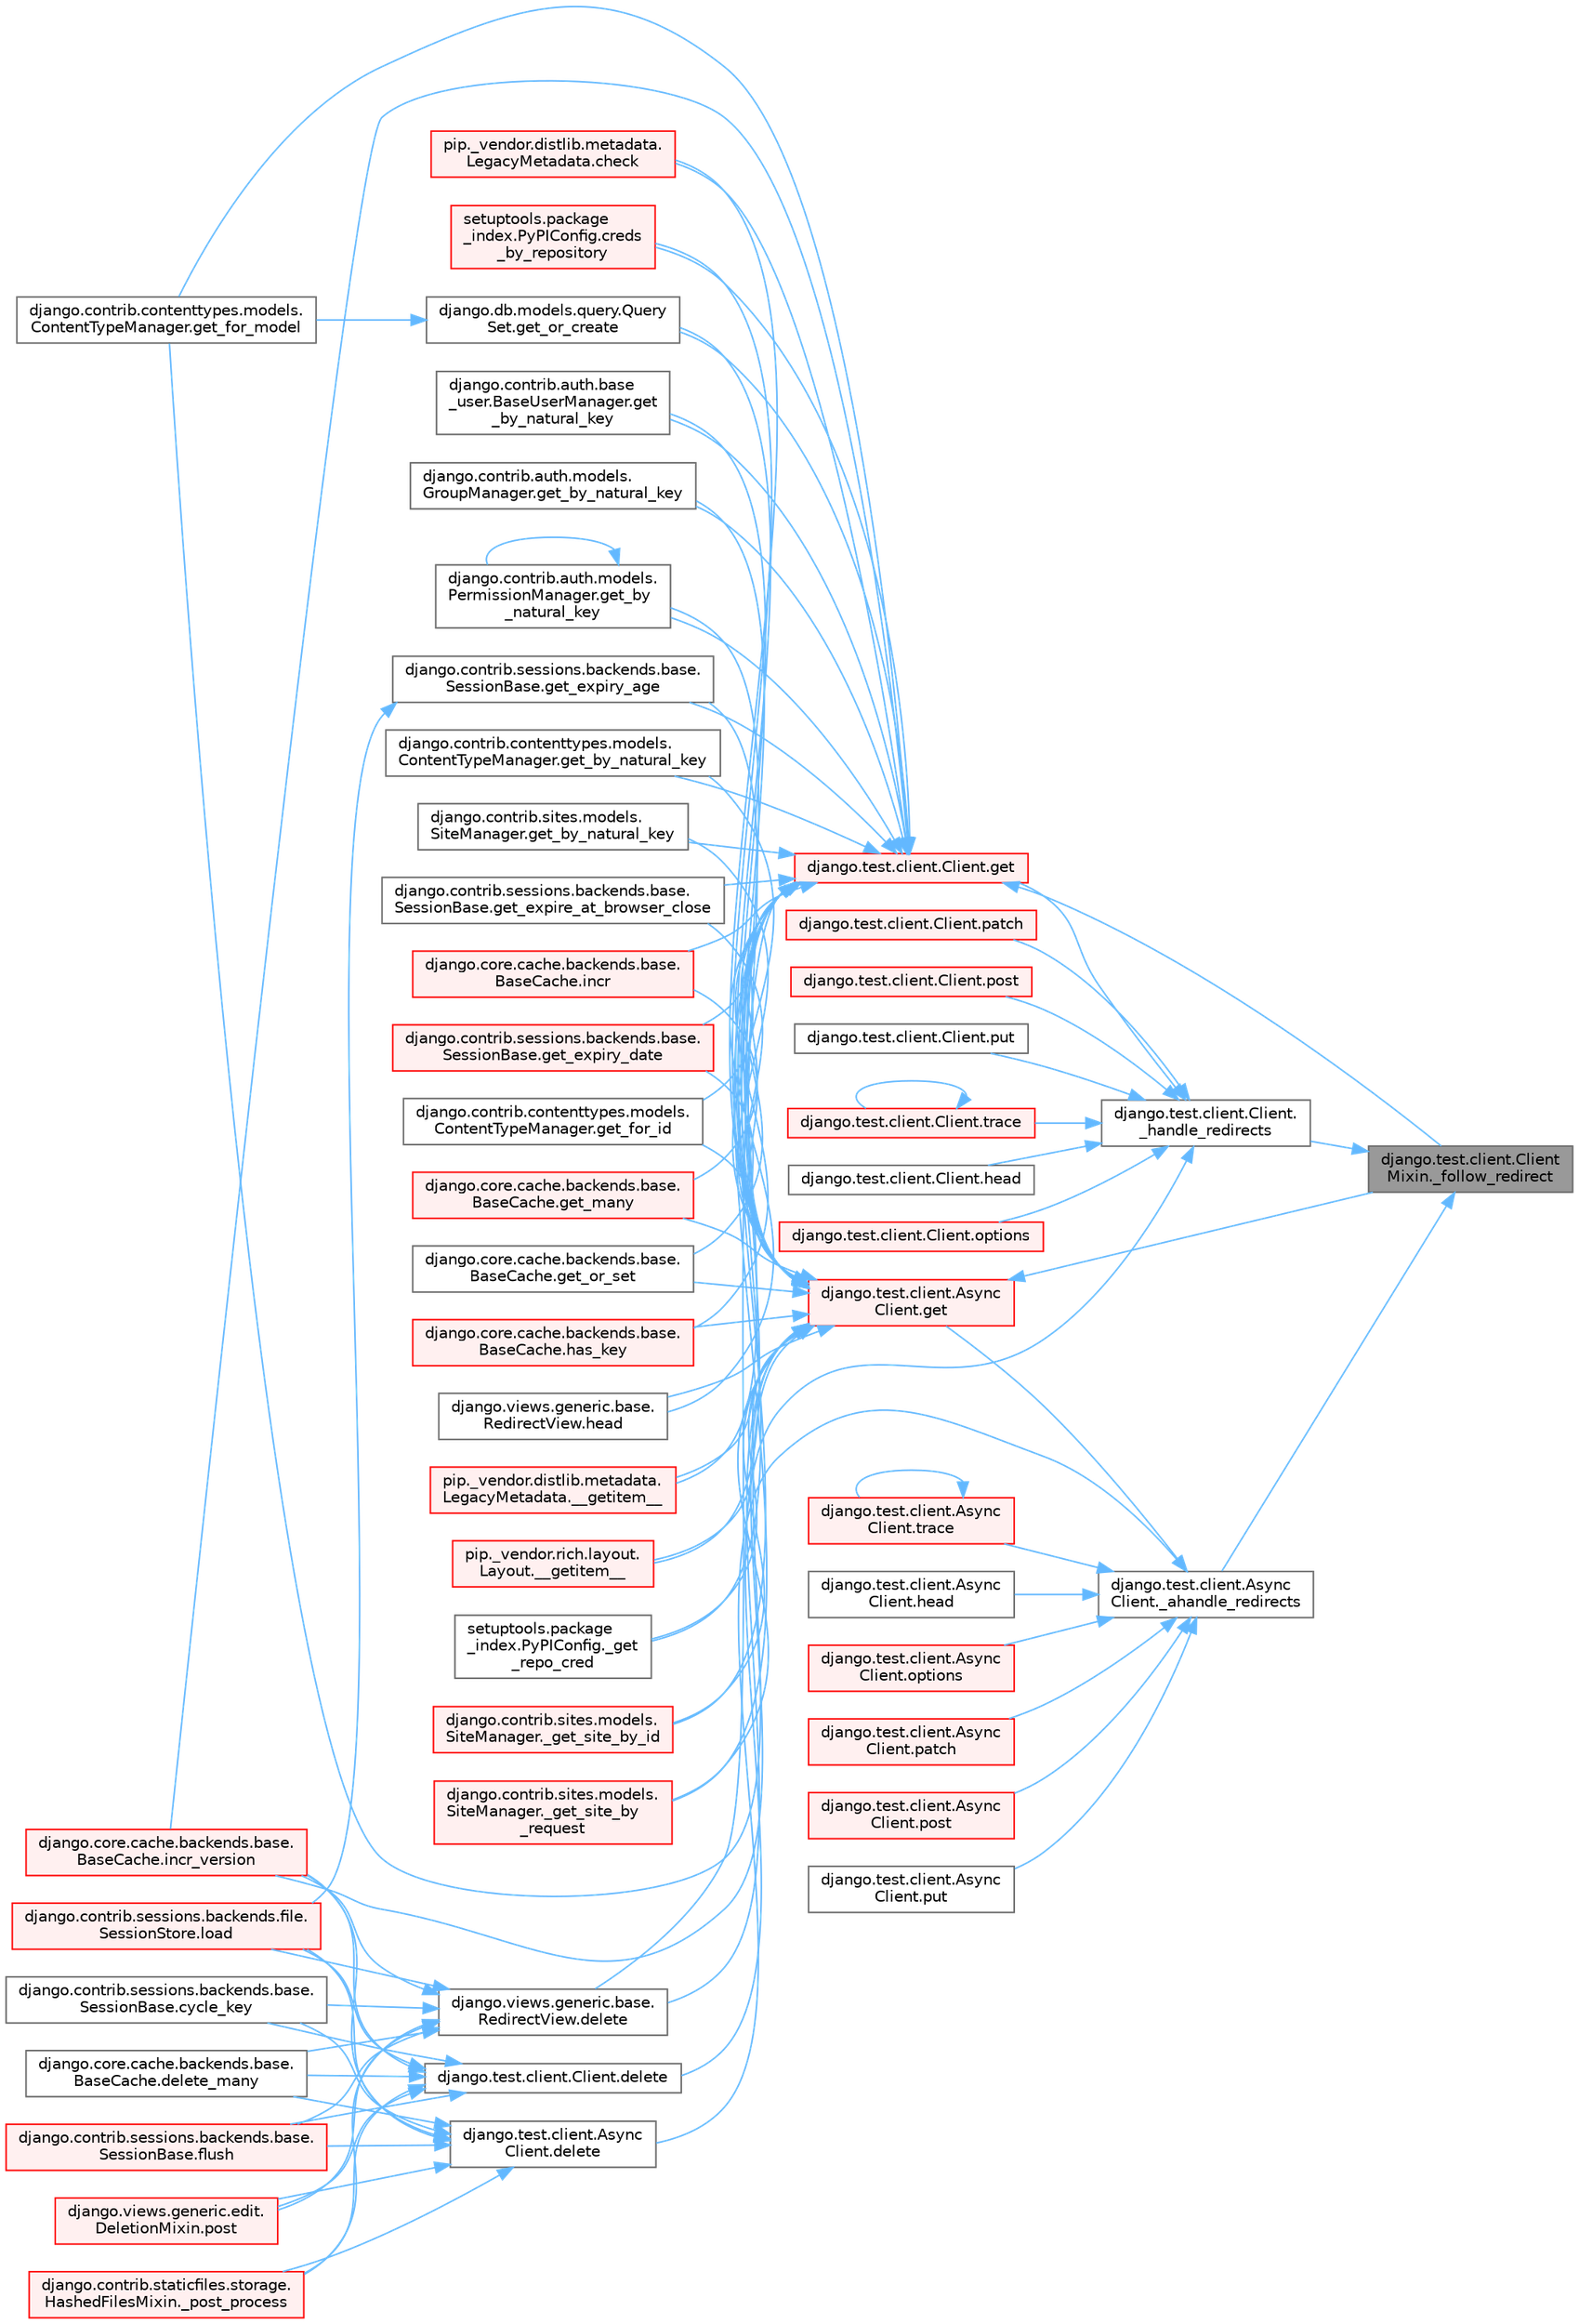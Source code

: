 digraph "django.test.client.ClientMixin._follow_redirect"
{
 // LATEX_PDF_SIZE
  bgcolor="transparent";
  edge [fontname=Helvetica,fontsize=10,labelfontname=Helvetica,labelfontsize=10];
  node [fontname=Helvetica,fontsize=10,shape=box,height=0.2,width=0.4];
  rankdir="RL";
  Node1 [id="Node000001",label="django.test.client.Client\lMixin._follow_redirect",height=0.2,width=0.4,color="gray40", fillcolor="grey60", style="filled", fontcolor="black",tooltip=" "];
  Node1 -> Node2 [id="edge1_Node000001_Node000002",dir="back",color="steelblue1",style="solid",tooltip=" "];
  Node2 [id="Node000002",label="django.test.client.Async\lClient._ahandle_redirects",height=0.2,width=0.4,color="grey40", fillcolor="white", style="filled",URL="$classdjango_1_1test_1_1client_1_1_async_client.html#a8740fe0dc39e7fe74e515be78449ee76",tooltip=" "];
  Node2 -> Node3 [id="edge2_Node000002_Node000003",dir="back",color="steelblue1",style="solid",tooltip=" "];
  Node3 [id="Node000003",label="django.test.client.Async\lClient.delete",height=0.2,width=0.4,color="grey40", fillcolor="white", style="filled",URL="$classdjango_1_1test_1_1client_1_1_async_client.html#a3af2a8d2c94969e97e847b1fce32ed29",tooltip=" "];
  Node3 -> Node4 [id="edge3_Node000003_Node000004",dir="back",color="steelblue1",style="solid",tooltip=" "];
  Node4 [id="Node000004",label="django.contrib.staticfiles.storage.\lHashedFilesMixin._post_process",height=0.2,width=0.4,color="red", fillcolor="#FFF0F0", style="filled",URL="$classdjango_1_1contrib_1_1staticfiles_1_1storage_1_1_hashed_files_mixin.html#aa0c820223a4e686edd5d2c333d5a9336",tooltip=" "];
  Node3 -> Node6 [id="edge4_Node000003_Node000006",dir="back",color="steelblue1",style="solid",tooltip=" "];
  Node6 [id="Node000006",label="django.contrib.sessions.backends.base.\lSessionBase.cycle_key",height=0.2,width=0.4,color="grey40", fillcolor="white", style="filled",URL="$classdjango_1_1contrib_1_1sessions_1_1backends_1_1base_1_1_session_base.html#a6955e9bebe4e5b7d463bccfcf9181016",tooltip=" "];
  Node3 -> Node7 [id="edge5_Node000003_Node000007",dir="back",color="steelblue1",style="solid",tooltip=" "];
  Node7 [id="Node000007",label="django.core.cache.backends.base.\lBaseCache.delete_many",height=0.2,width=0.4,color="grey40", fillcolor="white", style="filled",URL="$classdjango_1_1core_1_1cache_1_1backends_1_1base_1_1_base_cache.html#a560226c6c5f05daec8c96ade18aa752b",tooltip=" "];
  Node3 -> Node8 [id="edge6_Node000003_Node000008",dir="back",color="steelblue1",style="solid",tooltip=" "];
  Node8 [id="Node000008",label="django.contrib.sessions.backends.base.\lSessionBase.flush",height=0.2,width=0.4,color="red", fillcolor="#FFF0F0", style="filled",URL="$classdjango_1_1contrib_1_1sessions_1_1backends_1_1base_1_1_session_base.html#a915ab38003d5f0be1ce9f849583910bb",tooltip=" "];
  Node3 -> Node483 [id="edge7_Node000003_Node000483",dir="back",color="steelblue1",style="solid",tooltip=" "];
  Node483 [id="Node000483",label="django.core.cache.backends.base.\lBaseCache.incr_version",height=0.2,width=0.4,color="red", fillcolor="#FFF0F0", style="filled",URL="$classdjango_1_1core_1_1cache_1_1backends_1_1base_1_1_base_cache.html#a3ac7d74ffcfca67e2afee86ecf858b34",tooltip=" "];
  Node3 -> Node479 [id="edge8_Node000003_Node000479",dir="back",color="steelblue1",style="solid",tooltip=" "];
  Node479 [id="Node000479",label="django.contrib.sessions.backends.file.\lSessionStore.load",height=0.2,width=0.4,color="red", fillcolor="#FFF0F0", style="filled",URL="$classdjango_1_1contrib_1_1sessions_1_1backends_1_1file_1_1_session_store.html#a408fa63512306fbaa7bbb62742f0295f",tooltip=" "];
  Node3 -> Node485 [id="edge9_Node000003_Node000485",dir="back",color="steelblue1",style="solid",tooltip=" "];
  Node485 [id="Node000485",label="django.views.generic.edit.\lDeletionMixin.post",height=0.2,width=0.4,color="red", fillcolor="#FFF0F0", style="filled",URL="$classdjango_1_1views_1_1generic_1_1edit_1_1_deletion_mixin.html#a93358facc5cc6e84423e8471745b2a68",tooltip=" "];
  Node2 -> Node3162 [id="edge10_Node000002_Node003162",dir="back",color="steelblue1",style="solid",tooltip=" "];
  Node3162 [id="Node003162",label="django.test.client.Async\lClient.get",height=0.2,width=0.4,color="red", fillcolor="#FFF0F0", style="filled",URL="$classdjango_1_1test_1_1client_1_1_async_client.html#ac0d5bba8e7175389ee57c8dfe5d79413",tooltip=" "];
  Node3162 -> Node94 [id="edge11_Node003162_Node000094",dir="back",color="steelblue1",style="solid",tooltip=" "];
  Node94 [id="Node000094",label="pip._vendor.distlib.metadata.\lLegacyMetadata.__getitem__",height=0.2,width=0.4,color="red", fillcolor="#FFF0F0", style="filled",URL="$classpip_1_1__vendor_1_1distlib_1_1metadata_1_1_legacy_metadata.html#a4bbfa90e12a85ff919edb328c979731c",tooltip=" "];
  Node3162 -> Node95 [id="edge12_Node003162_Node000095",dir="back",color="steelblue1",style="solid",tooltip=" "];
  Node95 [id="Node000095",label="pip._vendor.rich.layout.\lLayout.__getitem__",height=0.2,width=0.4,color="red", fillcolor="#FFF0F0", style="filled",URL="$classpip_1_1__vendor_1_1rich_1_1layout_1_1_layout.html#add0ab2d771b738c1d8f491d5fc922238",tooltip=" "];
  Node3162 -> Node1 [id="edge13_Node003162_Node000001",dir="back",color="steelblue1",style="solid",tooltip=" "];
  Node3162 -> Node96 [id="edge14_Node003162_Node000096",dir="back",color="steelblue1",style="solid",tooltip=" "];
  Node96 [id="Node000096",label="setuptools.package\l_index.PyPIConfig._get\l_repo_cred",height=0.2,width=0.4,color="grey40", fillcolor="white", style="filled",URL="$classsetuptools_1_1package__index_1_1_py_p_i_config.html#ae131b3373b6208486cc5f156eaa7265a",tooltip=" "];
  Node3162 -> Node97 [id="edge15_Node003162_Node000097",dir="back",color="steelblue1",style="solid",tooltip=" "];
  Node97 [id="Node000097",label="django.contrib.sites.models.\lSiteManager._get_site_by_id",height=0.2,width=0.4,color="red", fillcolor="#FFF0F0", style="filled",URL="$classdjango_1_1contrib_1_1sites_1_1models_1_1_site_manager.html#aa2caa86610079c1d43d51ecd4eeffdfd",tooltip=" "];
  Node3162 -> Node99 [id="edge16_Node003162_Node000099",dir="back",color="steelblue1",style="solid",tooltip=" "];
  Node99 [id="Node000099",label="django.contrib.sites.models.\lSiteManager._get_site_by\l_request",height=0.2,width=0.4,color="red", fillcolor="#FFF0F0", style="filled",URL="$classdjango_1_1contrib_1_1sites_1_1models_1_1_site_manager.html#afe4ac1f1603e7bc2e95bd348c30e9d81",tooltip=" "];
  Node3162 -> Node100 [id="edge17_Node003162_Node000100",dir="back",color="steelblue1",style="solid",tooltip=" "];
  Node100 [id="Node000100",label="pip._vendor.distlib.metadata.\lLegacyMetadata.check",height=0.2,width=0.4,color="red", fillcolor="#FFF0F0", style="filled",URL="$classpip_1_1__vendor_1_1distlib_1_1metadata_1_1_legacy_metadata.html#a9f3d75961911af2473c8092d354b3d85",tooltip=" "];
  Node3162 -> Node1654 [id="edge18_Node003162_Node001654",dir="back",color="steelblue1",style="solid",tooltip=" "];
  Node1654 [id="Node001654",label="setuptools.package\l_index.PyPIConfig.creds\l_by_repository",height=0.2,width=0.4,color="red", fillcolor="#FFF0F0", style="filled",URL="$classsetuptools_1_1package__index_1_1_py_p_i_config.html#a277b3e89479d171582044b5f9eb920a0",tooltip=" "];
  Node3162 -> Node1656 [id="edge19_Node003162_Node001656",dir="back",color="steelblue1",style="solid",tooltip=" "];
  Node1656 [id="Node001656",label="django.views.generic.base.\lRedirectView.delete",height=0.2,width=0.4,color="grey40", fillcolor="white", style="filled",URL="$classdjango_1_1views_1_1generic_1_1base_1_1_redirect_view.html#a7060a2e85ff141d1950dd42e436fb9f1",tooltip=" "];
  Node1656 -> Node4 [id="edge20_Node001656_Node000004",dir="back",color="steelblue1",style="solid",tooltip=" "];
  Node1656 -> Node6 [id="edge21_Node001656_Node000006",dir="back",color="steelblue1",style="solid",tooltip=" "];
  Node1656 -> Node7 [id="edge22_Node001656_Node000007",dir="back",color="steelblue1",style="solid",tooltip=" "];
  Node1656 -> Node8 [id="edge23_Node001656_Node000008",dir="back",color="steelblue1",style="solid",tooltip=" "];
  Node1656 -> Node483 [id="edge24_Node001656_Node000483",dir="back",color="steelblue1",style="solid",tooltip=" "];
  Node1656 -> Node479 [id="edge25_Node001656_Node000479",dir="back",color="steelblue1",style="solid",tooltip=" "];
  Node1656 -> Node485 [id="edge26_Node001656_Node000485",dir="back",color="steelblue1",style="solid",tooltip=" "];
  Node3162 -> Node1657 [id="edge27_Node003162_Node001657",dir="back",color="steelblue1",style="solid",tooltip=" "];
  Node1657 [id="Node001657",label="django.contrib.auth.base\l_user.BaseUserManager.get\l_by_natural_key",height=0.2,width=0.4,color="grey40", fillcolor="white", style="filled",URL="$classdjango_1_1contrib_1_1auth_1_1base__user_1_1_base_user_manager.html#a9e0cf0e3651ecbe163d9f87b076b0bf9",tooltip=" "];
  Node3162 -> Node1658 [id="edge28_Node003162_Node001658",dir="back",color="steelblue1",style="solid",tooltip=" "];
  Node1658 [id="Node001658",label="django.contrib.auth.models.\lGroupManager.get_by_natural_key",height=0.2,width=0.4,color="grey40", fillcolor="white", style="filled",URL="$classdjango_1_1contrib_1_1auth_1_1models_1_1_group_manager.html#af57a9a2ac1ef277ef6f1956f9d25293e",tooltip=" "];
  Node3162 -> Node1659 [id="edge29_Node003162_Node001659",dir="back",color="steelblue1",style="solid",tooltip=" "];
  Node1659 [id="Node001659",label="django.contrib.auth.models.\lPermissionManager.get_by\l_natural_key",height=0.2,width=0.4,color="grey40", fillcolor="white", style="filled",URL="$classdjango_1_1contrib_1_1auth_1_1models_1_1_permission_manager.html#a27621698d1bd2b3a2d73dbcd84db0cc3",tooltip=" "];
  Node1659 -> Node1659 [id="edge30_Node001659_Node001659",dir="back",color="steelblue1",style="solid",tooltip=" "];
  Node3162 -> Node1660 [id="edge31_Node003162_Node001660",dir="back",color="steelblue1",style="solid",tooltip=" "];
  Node1660 [id="Node001660",label="django.contrib.contenttypes.models.\lContentTypeManager.get_by_natural_key",height=0.2,width=0.4,color="grey40", fillcolor="white", style="filled",URL="$classdjango_1_1contrib_1_1contenttypes_1_1models_1_1_content_type_manager.html#aa19a7b03514cc1871e322fd5aeb2ecbe",tooltip=" "];
  Node3162 -> Node1661 [id="edge32_Node003162_Node001661",dir="back",color="steelblue1",style="solid",tooltip=" "];
  Node1661 [id="Node001661",label="django.contrib.sites.models.\lSiteManager.get_by_natural_key",height=0.2,width=0.4,color="grey40", fillcolor="white", style="filled",URL="$classdjango_1_1contrib_1_1sites_1_1models_1_1_site_manager.html#aeb05076243fd13bbdb7e1fe18794269c",tooltip=" "];
  Node3162 -> Node1662 [id="edge33_Node003162_Node001662",dir="back",color="steelblue1",style="solid",tooltip=" "];
  Node1662 [id="Node001662",label="django.contrib.sessions.backends.base.\lSessionBase.get_expire_at_browser_close",height=0.2,width=0.4,color="grey40", fillcolor="white", style="filled",URL="$classdjango_1_1contrib_1_1sessions_1_1backends_1_1base_1_1_session_base.html#a84c6c4afda960d505a1b2a7d3f97d75f",tooltip=" "];
  Node3162 -> Node1663 [id="edge34_Node003162_Node001663",dir="back",color="steelblue1",style="solid",tooltip=" "];
  Node1663 [id="Node001663",label="django.contrib.sessions.backends.base.\lSessionBase.get_expiry_age",height=0.2,width=0.4,color="grey40", fillcolor="white", style="filled",URL="$classdjango_1_1contrib_1_1sessions_1_1backends_1_1base_1_1_session_base.html#af853871a0f2af33b0fd38d04e9296e01",tooltip=" "];
  Node1663 -> Node479 [id="edge35_Node001663_Node000479",dir="back",color="steelblue1",style="solid",tooltip=" "];
  Node3162 -> Node1664 [id="edge36_Node003162_Node001664",dir="back",color="steelblue1",style="solid",tooltip=" "];
  Node1664 [id="Node001664",label="django.contrib.sessions.backends.base.\lSessionBase.get_expiry_date",height=0.2,width=0.4,color="red", fillcolor="#FFF0F0", style="filled",URL="$classdjango_1_1contrib_1_1sessions_1_1backends_1_1base_1_1_session_base.html#af87a5a48ca86a64f795e97f3529df849",tooltip=" "];
  Node3162 -> Node1666 [id="edge37_Node003162_Node001666",dir="back",color="steelblue1",style="solid",tooltip=" "];
  Node1666 [id="Node001666",label="django.contrib.contenttypes.models.\lContentTypeManager.get_for_id",height=0.2,width=0.4,color="grey40", fillcolor="white", style="filled",URL="$classdjango_1_1contrib_1_1contenttypes_1_1models_1_1_content_type_manager.html#a4f41aa06163cf8140d954a9d9ac0e99f",tooltip=" "];
  Node3162 -> Node685 [id="edge38_Node003162_Node000685",dir="back",color="steelblue1",style="solid",tooltip=" "];
  Node685 [id="Node000685",label="django.contrib.contenttypes.models.\lContentTypeManager.get_for_model",height=0.2,width=0.4,color="grey40", fillcolor="white", style="filled",URL="$classdjango_1_1contrib_1_1contenttypes_1_1models_1_1_content_type_manager.html#a1b89bc07df6111e44f749d556f96a414",tooltip=" "];
  Node3162 -> Node1667 [id="edge39_Node003162_Node001667",dir="back",color="steelblue1",style="solid",tooltip=" "];
  Node1667 [id="Node001667",label="django.core.cache.backends.base.\lBaseCache.get_many",height=0.2,width=0.4,color="red", fillcolor="#FFF0F0", style="filled",URL="$classdjango_1_1core_1_1cache_1_1backends_1_1base_1_1_base_cache.html#a1d156ab9ced75cecfa673cbee3ac9053",tooltip=" "];
  Node3162 -> Node684 [id="edge40_Node003162_Node000684",dir="back",color="steelblue1",style="solid",tooltip=" "];
  Node684 [id="Node000684",label="django.db.models.query.Query\lSet.get_or_create",height=0.2,width=0.4,color="grey40", fillcolor="white", style="filled",URL="$classdjango_1_1db_1_1models_1_1query_1_1_query_set.html#a0f727927ec4d1b9f3087b831cc911c59",tooltip=" "];
  Node684 -> Node685 [id="edge41_Node000684_Node000685",dir="back",color="steelblue1",style="solid",tooltip=" "];
  Node3162 -> Node747 [id="edge42_Node003162_Node000747",dir="back",color="steelblue1",style="solid",tooltip=" "];
  Node747 [id="Node000747",label="django.core.cache.backends.base.\lBaseCache.get_or_set",height=0.2,width=0.4,color="grey40", fillcolor="white", style="filled",URL="$classdjango_1_1core_1_1cache_1_1backends_1_1base_1_1_base_cache.html#ac478d532b4c2b74987f49ff8291e5343",tooltip=" "];
  Node3162 -> Node1669 [id="edge43_Node003162_Node001669",dir="back",color="steelblue1",style="solid",tooltip=" "];
  Node1669 [id="Node001669",label="django.core.cache.backends.base.\lBaseCache.has_key",height=0.2,width=0.4,color="red", fillcolor="#FFF0F0", style="filled",URL="$classdjango_1_1core_1_1cache_1_1backends_1_1base_1_1_base_cache.html#a2d06a56d17661d63648e1ec13ae93d3b",tooltip=" "];
  Node3162 -> Node1671 [id="edge44_Node003162_Node001671",dir="back",color="steelblue1",style="solid",tooltip=" "];
  Node1671 [id="Node001671",label="django.views.generic.base.\lRedirectView.head",height=0.2,width=0.4,color="grey40", fillcolor="white", style="filled",URL="$classdjango_1_1views_1_1generic_1_1base_1_1_redirect_view.html#a34f0a0a5fb94f117f4752789a8db216a",tooltip=" "];
  Node3162 -> Node784 [id="edge45_Node003162_Node000784",dir="back",color="steelblue1",style="solid",tooltip=" "];
  Node784 [id="Node000784",label="django.core.cache.backends.base.\lBaseCache.incr",height=0.2,width=0.4,color="red", fillcolor="#FFF0F0", style="filled",URL="$classdjango_1_1core_1_1cache_1_1backends_1_1base_1_1_base_cache.html#ab502f06a18e16d3d1495fdf1dca28831",tooltip=" "];
  Node3162 -> Node483 [id="edge46_Node003162_Node000483",dir="back",color="steelblue1",style="solid",tooltip=" "];
  Node2 -> Node3163 [id="edge47_Node000002_Node003163",dir="back",color="steelblue1",style="solid",tooltip=" "];
  Node3163 [id="Node003163",label="django.test.client.Async\lClient.head",height=0.2,width=0.4,color="grey40", fillcolor="white", style="filled",URL="$classdjango_1_1test_1_1client_1_1_async_client.html#a02e8d94e10c819669189dafcc147e51b",tooltip=" "];
  Node2 -> Node3164 [id="edge48_Node000002_Node003164",dir="back",color="steelblue1",style="solid",tooltip=" "];
  Node3164 [id="Node003164",label="django.test.client.Async\lClient.options",height=0.2,width=0.4,color="red", fillcolor="#FFF0F0", style="filled",URL="$classdjango_1_1test_1_1client_1_1_async_client.html#a84509c6347cbc018e6335b924ec841a2",tooltip=" "];
  Node2 -> Node3165 [id="edge49_Node000002_Node003165",dir="back",color="steelblue1",style="solid",tooltip=" "];
  Node3165 [id="Node003165",label="django.test.client.Async\lClient.patch",height=0.2,width=0.4,color="red", fillcolor="#FFF0F0", style="filled",URL="$classdjango_1_1test_1_1client_1_1_async_client.html#a36b3f21b6241a91d524bb84cca051d84",tooltip=" "];
  Node2 -> Node3166 [id="edge50_Node000002_Node003166",dir="back",color="steelblue1",style="solid",tooltip=" "];
  Node3166 [id="Node003166",label="django.test.client.Async\lClient.post",height=0.2,width=0.4,color="red", fillcolor="#FFF0F0", style="filled",URL="$classdjango_1_1test_1_1client_1_1_async_client.html#a606087ed94f0f597ae0e2cf236ebe1a2",tooltip=" "];
  Node2 -> Node3167 [id="edge51_Node000002_Node003167",dir="back",color="steelblue1",style="solid",tooltip=" "];
  Node3167 [id="Node003167",label="django.test.client.Async\lClient.put",height=0.2,width=0.4,color="grey40", fillcolor="white", style="filled",URL="$classdjango_1_1test_1_1client_1_1_async_client.html#add09de0c94860d08caa41439749961e9",tooltip=" "];
  Node2 -> Node3168 [id="edge52_Node000002_Node003168",dir="back",color="steelblue1",style="solid",tooltip=" "];
  Node3168 [id="Node003168",label="django.test.client.Async\lClient.trace",height=0.2,width=0.4,color="red", fillcolor="#FFF0F0", style="filled",URL="$classdjango_1_1test_1_1client_1_1_async_client.html#a197d5b0fa84f8aab0df2c9a74b5f6176",tooltip=" "];
  Node3168 -> Node3168 [id="edge53_Node003168_Node003168",dir="back",color="steelblue1",style="solid",tooltip=" "];
  Node1 -> Node3169 [id="edge54_Node000001_Node003169",dir="back",color="steelblue1",style="solid",tooltip=" "];
  Node3169 [id="Node003169",label="django.test.client.Client.\l_handle_redirects",height=0.2,width=0.4,color="grey40", fillcolor="white", style="filled",URL="$classdjango_1_1test_1_1client_1_1_client.html#a234b328f33c374ad181aa49c6515d469",tooltip=" "];
  Node3169 -> Node3170 [id="edge55_Node003169_Node003170",dir="back",color="steelblue1",style="solid",tooltip=" "];
  Node3170 [id="Node003170",label="django.test.client.Client.delete",height=0.2,width=0.4,color="grey40", fillcolor="white", style="filled",URL="$classdjango_1_1test_1_1client_1_1_client.html#a67f54c73973ccf1a91613de6235e52d2",tooltip=" "];
  Node3170 -> Node4 [id="edge56_Node003170_Node000004",dir="back",color="steelblue1",style="solid",tooltip=" "];
  Node3170 -> Node6 [id="edge57_Node003170_Node000006",dir="back",color="steelblue1",style="solid",tooltip=" "];
  Node3170 -> Node7 [id="edge58_Node003170_Node000007",dir="back",color="steelblue1",style="solid",tooltip=" "];
  Node3170 -> Node8 [id="edge59_Node003170_Node000008",dir="back",color="steelblue1",style="solid",tooltip=" "];
  Node3170 -> Node483 [id="edge60_Node003170_Node000483",dir="back",color="steelblue1",style="solid",tooltip=" "];
  Node3170 -> Node479 [id="edge61_Node003170_Node000479",dir="back",color="steelblue1",style="solid",tooltip=" "];
  Node3170 -> Node485 [id="edge62_Node003170_Node000485",dir="back",color="steelblue1",style="solid",tooltip=" "];
  Node3169 -> Node3171 [id="edge63_Node003169_Node003171",dir="back",color="steelblue1",style="solid",tooltip=" "];
  Node3171 [id="Node003171",label="django.test.client.Client.get",height=0.2,width=0.4,color="red", fillcolor="#FFF0F0", style="filled",URL="$classdjango_1_1test_1_1client_1_1_client.html#a7aed7a3986cc017e8c62922005d98305",tooltip=" "];
  Node3171 -> Node94 [id="edge64_Node003171_Node000094",dir="back",color="steelblue1",style="solid",tooltip=" "];
  Node3171 -> Node95 [id="edge65_Node003171_Node000095",dir="back",color="steelblue1",style="solid",tooltip=" "];
  Node3171 -> Node1 [id="edge66_Node003171_Node000001",dir="back",color="steelblue1",style="solid",tooltip=" "];
  Node3171 -> Node96 [id="edge67_Node003171_Node000096",dir="back",color="steelblue1",style="solid",tooltip=" "];
  Node3171 -> Node97 [id="edge68_Node003171_Node000097",dir="back",color="steelblue1",style="solid",tooltip=" "];
  Node3171 -> Node99 [id="edge69_Node003171_Node000099",dir="back",color="steelblue1",style="solid",tooltip=" "];
  Node3171 -> Node100 [id="edge70_Node003171_Node000100",dir="back",color="steelblue1",style="solid",tooltip=" "];
  Node3171 -> Node1654 [id="edge71_Node003171_Node001654",dir="back",color="steelblue1",style="solid",tooltip=" "];
  Node3171 -> Node1656 [id="edge72_Node003171_Node001656",dir="back",color="steelblue1",style="solid",tooltip=" "];
  Node3171 -> Node1657 [id="edge73_Node003171_Node001657",dir="back",color="steelblue1",style="solid",tooltip=" "];
  Node3171 -> Node1658 [id="edge74_Node003171_Node001658",dir="back",color="steelblue1",style="solid",tooltip=" "];
  Node3171 -> Node1659 [id="edge75_Node003171_Node001659",dir="back",color="steelblue1",style="solid",tooltip=" "];
  Node3171 -> Node1660 [id="edge76_Node003171_Node001660",dir="back",color="steelblue1",style="solid",tooltip=" "];
  Node3171 -> Node1661 [id="edge77_Node003171_Node001661",dir="back",color="steelblue1",style="solid",tooltip=" "];
  Node3171 -> Node1662 [id="edge78_Node003171_Node001662",dir="back",color="steelblue1",style="solid",tooltip=" "];
  Node3171 -> Node1663 [id="edge79_Node003171_Node001663",dir="back",color="steelblue1",style="solid",tooltip=" "];
  Node3171 -> Node1664 [id="edge80_Node003171_Node001664",dir="back",color="steelblue1",style="solid",tooltip=" "];
  Node3171 -> Node1666 [id="edge81_Node003171_Node001666",dir="back",color="steelblue1",style="solid",tooltip=" "];
  Node3171 -> Node685 [id="edge82_Node003171_Node000685",dir="back",color="steelblue1",style="solid",tooltip=" "];
  Node3171 -> Node1667 [id="edge83_Node003171_Node001667",dir="back",color="steelblue1",style="solid",tooltip=" "];
  Node3171 -> Node684 [id="edge84_Node003171_Node000684",dir="back",color="steelblue1",style="solid",tooltip=" "];
  Node3171 -> Node747 [id="edge85_Node003171_Node000747",dir="back",color="steelblue1",style="solid",tooltip=" "];
  Node3171 -> Node1669 [id="edge86_Node003171_Node001669",dir="back",color="steelblue1",style="solid",tooltip=" "];
  Node3171 -> Node1671 [id="edge87_Node003171_Node001671",dir="back",color="steelblue1",style="solid",tooltip=" "];
  Node3171 -> Node784 [id="edge88_Node003171_Node000784",dir="back",color="steelblue1",style="solid",tooltip=" "];
  Node3171 -> Node483 [id="edge89_Node003171_Node000483",dir="back",color="steelblue1",style="solid",tooltip=" "];
  Node3169 -> Node3172 [id="edge90_Node003169_Node003172",dir="back",color="steelblue1",style="solid",tooltip=" "];
  Node3172 [id="Node003172",label="django.test.client.Client.head",height=0.2,width=0.4,color="grey40", fillcolor="white", style="filled",URL="$classdjango_1_1test_1_1client_1_1_client.html#ad528b9fa79fd9c1f0e6d1bfc6aca03a3",tooltip=" "];
  Node3169 -> Node3173 [id="edge91_Node003169_Node003173",dir="back",color="steelblue1",style="solid",tooltip=" "];
  Node3173 [id="Node003173",label="django.test.client.Client.options",height=0.2,width=0.4,color="red", fillcolor="#FFF0F0", style="filled",URL="$classdjango_1_1test_1_1client_1_1_client.html#a839ea6375ca2184b3b60550938b6824c",tooltip=" "];
  Node3169 -> Node3174 [id="edge92_Node003169_Node003174",dir="back",color="steelblue1",style="solid",tooltip=" "];
  Node3174 [id="Node003174",label="django.test.client.Client.patch",height=0.2,width=0.4,color="red", fillcolor="#FFF0F0", style="filled",URL="$classdjango_1_1test_1_1client_1_1_client.html#aa38496c816c77875a69fedb6958182cc",tooltip=" "];
  Node3169 -> Node3175 [id="edge93_Node003169_Node003175",dir="back",color="steelblue1",style="solid",tooltip=" "];
  Node3175 [id="Node003175",label="django.test.client.Client.post",height=0.2,width=0.4,color="red", fillcolor="#FFF0F0", style="filled",URL="$classdjango_1_1test_1_1client_1_1_client.html#a14732e435f6a02692b76783bae050e4b",tooltip=" "];
  Node3169 -> Node3176 [id="edge94_Node003169_Node003176",dir="back",color="steelblue1",style="solid",tooltip=" "];
  Node3176 [id="Node003176",label="django.test.client.Client.put",height=0.2,width=0.4,color="grey40", fillcolor="white", style="filled",URL="$classdjango_1_1test_1_1client_1_1_client.html#a9046a2afda7e565f7471fc669f9db27e",tooltip=" "];
  Node3169 -> Node3177 [id="edge95_Node003169_Node003177",dir="back",color="steelblue1",style="solid",tooltip=" "];
  Node3177 [id="Node003177",label="django.test.client.Client.trace",height=0.2,width=0.4,color="red", fillcolor="#FFF0F0", style="filled",URL="$classdjango_1_1test_1_1client_1_1_client.html#a79f73f0c3939a11d92c0b9908d1f7508",tooltip=" "];
  Node3177 -> Node3177 [id="edge96_Node003177_Node003177",dir="back",color="steelblue1",style="solid",tooltip=" "];
}
